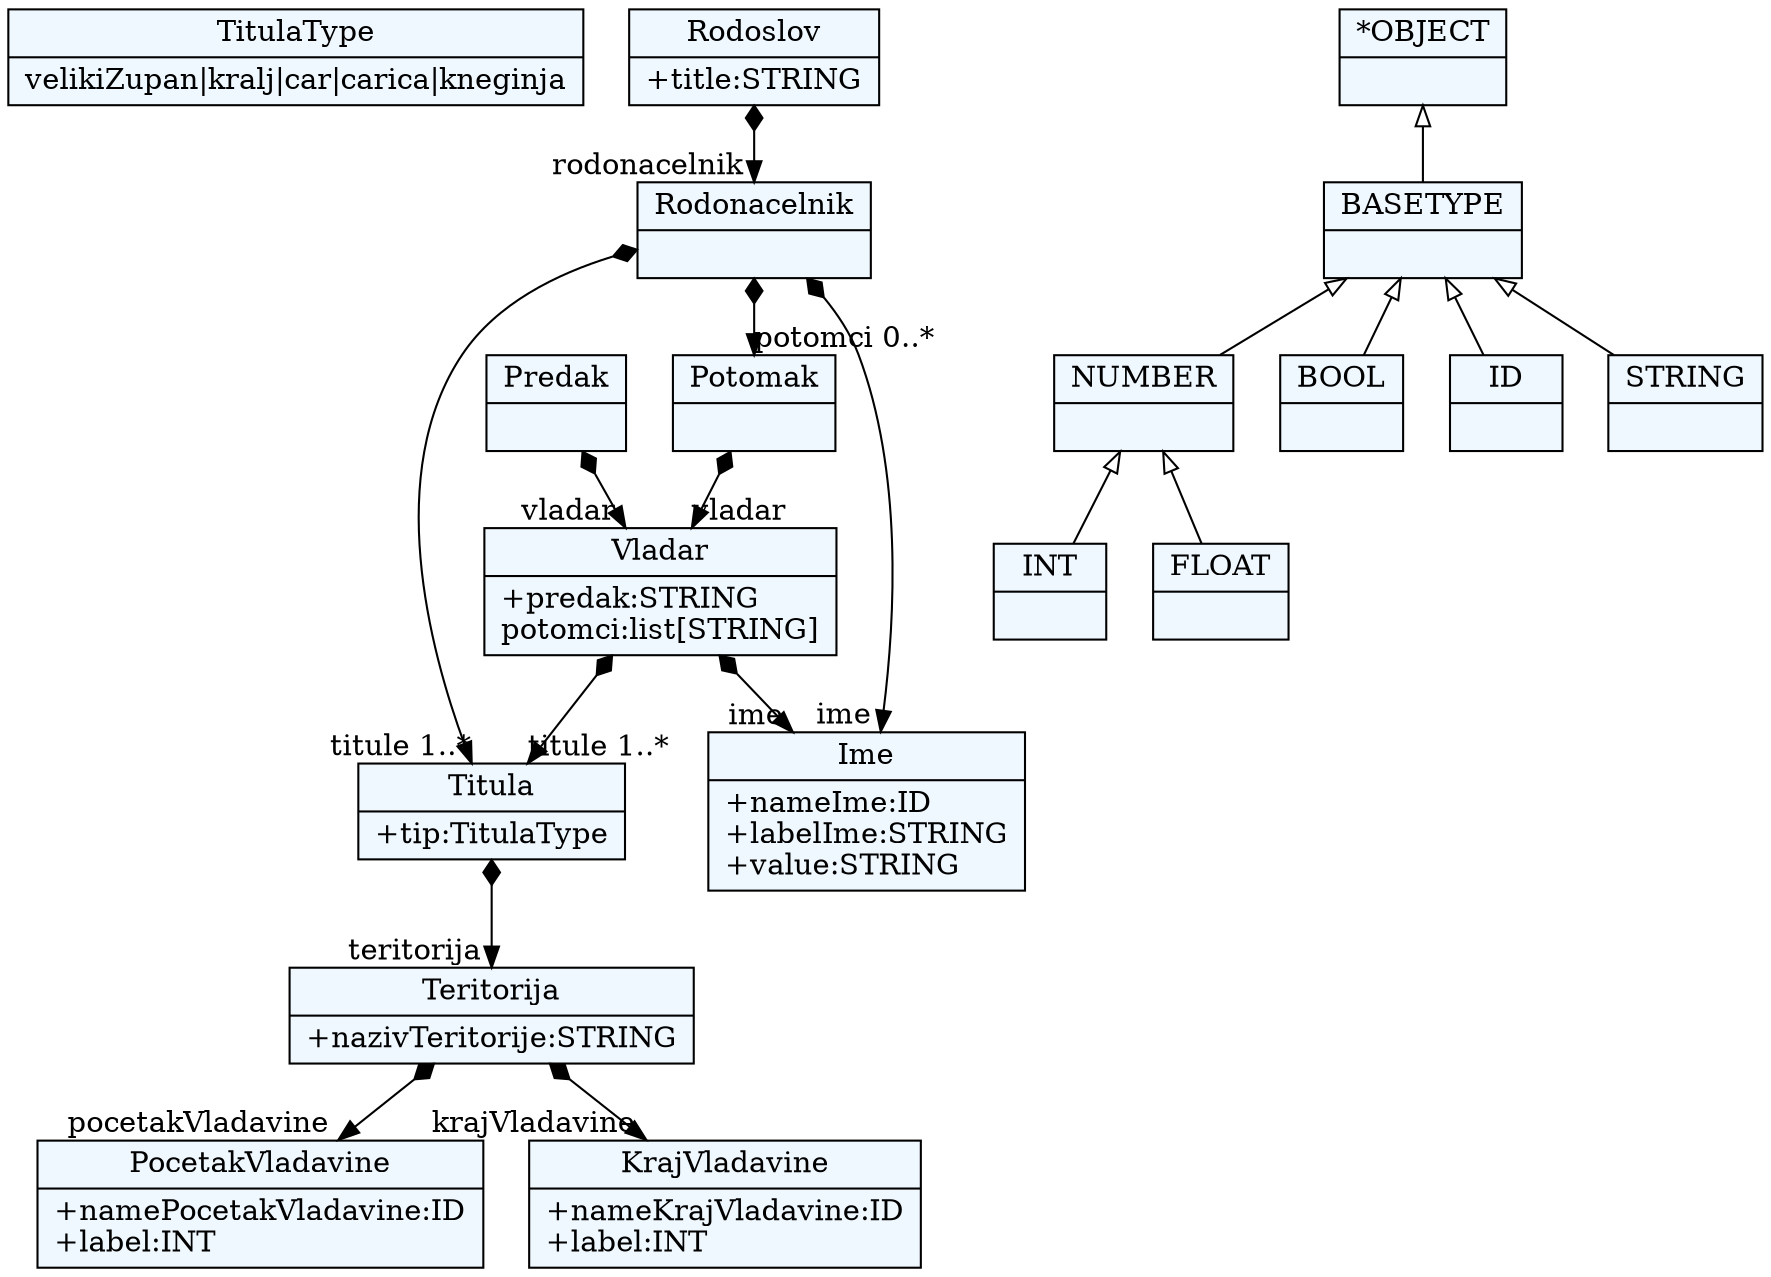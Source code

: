 
    digraph xtext {
    fontname = "Bitstream Vera Sans"
    fontsize = 8
    node[
        shape=record,
        style=filled,
        fillcolor=aliceblue
    ]
    nodesep = 0.3
    edge[dir=black,arrowtail=empty]


52305096[ label="{TitulaType|velikiZupan\|kralj\|car\|carica\|kneginja}"]

52302264 -> 52307928[arrowtail=diamond, dir=both, headlabel="teritorija "]
52302264[ label="{Titula|+tip:TitulaType\l}"]

52307928 -> 52310760[arrowtail=diamond, dir=both, headlabel="pocetakVladavine "]
52307928 -> 52313592[arrowtail=diamond, dir=both, headlabel="krajVladavine "]
52307928[ label="{Teritorija|+nazivTeritorije:STRING\l}"]

52310760[ label="{PocetakVladavine|+namePocetakVladavine:ID\l+label:INT\l}"]

52289048 -> 52280552[arrowtail=diamond, dir=both, headlabel="rodonacelnik "]
52289048[ label="{Rodoslov|+title:STRING\l}"]

52296600 -> 52299432[arrowtail=diamond, dir=both, headlabel="ime "]
52296600 -> 52302264[arrowtail=diamond, dir=both, headlabel="titule 1..*"]
52296600[ label="{Vladar|+predak:STRING\lpotomci:list[STRING]\l}"]

52306984 -> 52296600[arrowtail=diamond, dir=both, headlabel="vladar "]
52306984[ label="{Predak|}"]

52299432[ label="{Ime|+nameIme:ID\l+labelIme:STRING\l+value:STRING\l}"]

52280552 -> 52299432[arrowtail=diamond, dir=both, headlabel="ime "]
52280552 -> 52302264[arrowtail=diamond, dir=both, headlabel="titule 1..*"]
52280552 -> 52298488[arrowtail=diamond, dir=both, headlabel="potomci 0..*"]
52280552[ label="{Rodonacelnik|}"]

52298488 -> 52296600[arrowtail=diamond, dir=both, headlabel="vladar "]
52298488[ label="{Potomak|}"]

52313592[ label="{KrajVladavine|+nameKrajVladavine:ID\l+label:INT\l}"]

52284328[ label="{INT|}"]

52292824[ label="{BASETYPE|}"]
52292824 -> 52289992 [dir=back]
52292824 -> 52281496 [dir=back]
52292824 -> 52275832 [dir=back]
52292824 -> 52278664 [dir=back]

52289992[ label="{NUMBER|}"]
52289992 -> 52287160 [dir=back]
52289992 -> 52284328 [dir=back]

52287160[ label="{FLOAT|}"]

52275832[ label="{ID|}"]

52295656[ label="{*OBJECT|}"]
52295656 -> 52292824 [dir=back]

52281496[ label="{BOOL|}"]

52278664[ label="{STRING|}"]


}
